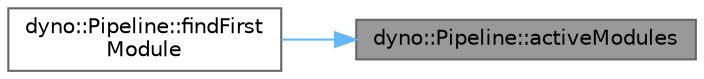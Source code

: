 digraph "dyno::Pipeline::activeModules"
{
 // LATEX_PDF_SIZE
  bgcolor="transparent";
  edge [fontname=Helvetica,fontsize=10,labelfontname=Helvetica,labelfontsize=10];
  node [fontname=Helvetica,fontsize=10,shape=box,height=0.2,width=0.4];
  rankdir="RL";
  Node1 [id="Node000001",label="dyno::Pipeline::activeModules",height=0.2,width=0.4,color="gray40", fillcolor="grey60", style="filled", fontcolor="black",tooltip=" "];
  Node1 -> Node2 [id="edge1_Node000001_Node000002",dir="back",color="steelblue1",style="solid",tooltip=" "];
  Node2 [id="Node000002",label="dyno::Pipeline::findFirst\lModule",height=0.2,width=0.4,color="grey40", fillcolor="white", style="filled",URL="$classdyno_1_1_pipeline.html#a6dad593d5873df04a18a7875739f3f26",tooltip=" "];
}
